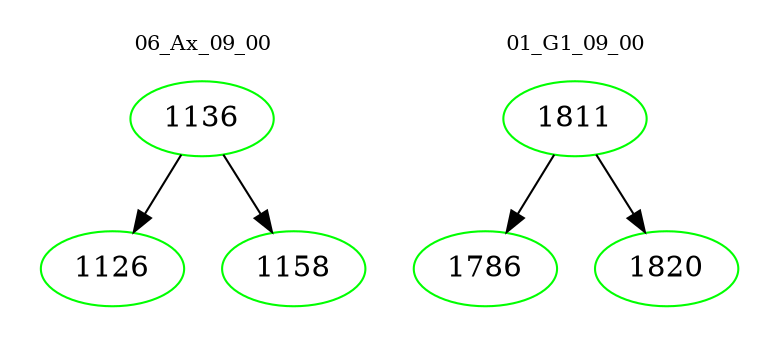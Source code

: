 digraph{
subgraph cluster_0 {
color = white
label = "06_Ax_09_00";
fontsize=10;
T0_1136 [label="1136", color="green"]
T0_1136 -> T0_1126 [color="black"]
T0_1126 [label="1126", color="green"]
T0_1136 -> T0_1158 [color="black"]
T0_1158 [label="1158", color="green"]
}
subgraph cluster_1 {
color = white
label = "01_G1_09_00";
fontsize=10;
T1_1811 [label="1811", color="green"]
T1_1811 -> T1_1786 [color="black"]
T1_1786 [label="1786", color="green"]
T1_1811 -> T1_1820 [color="black"]
T1_1820 [label="1820", color="green"]
}
}
